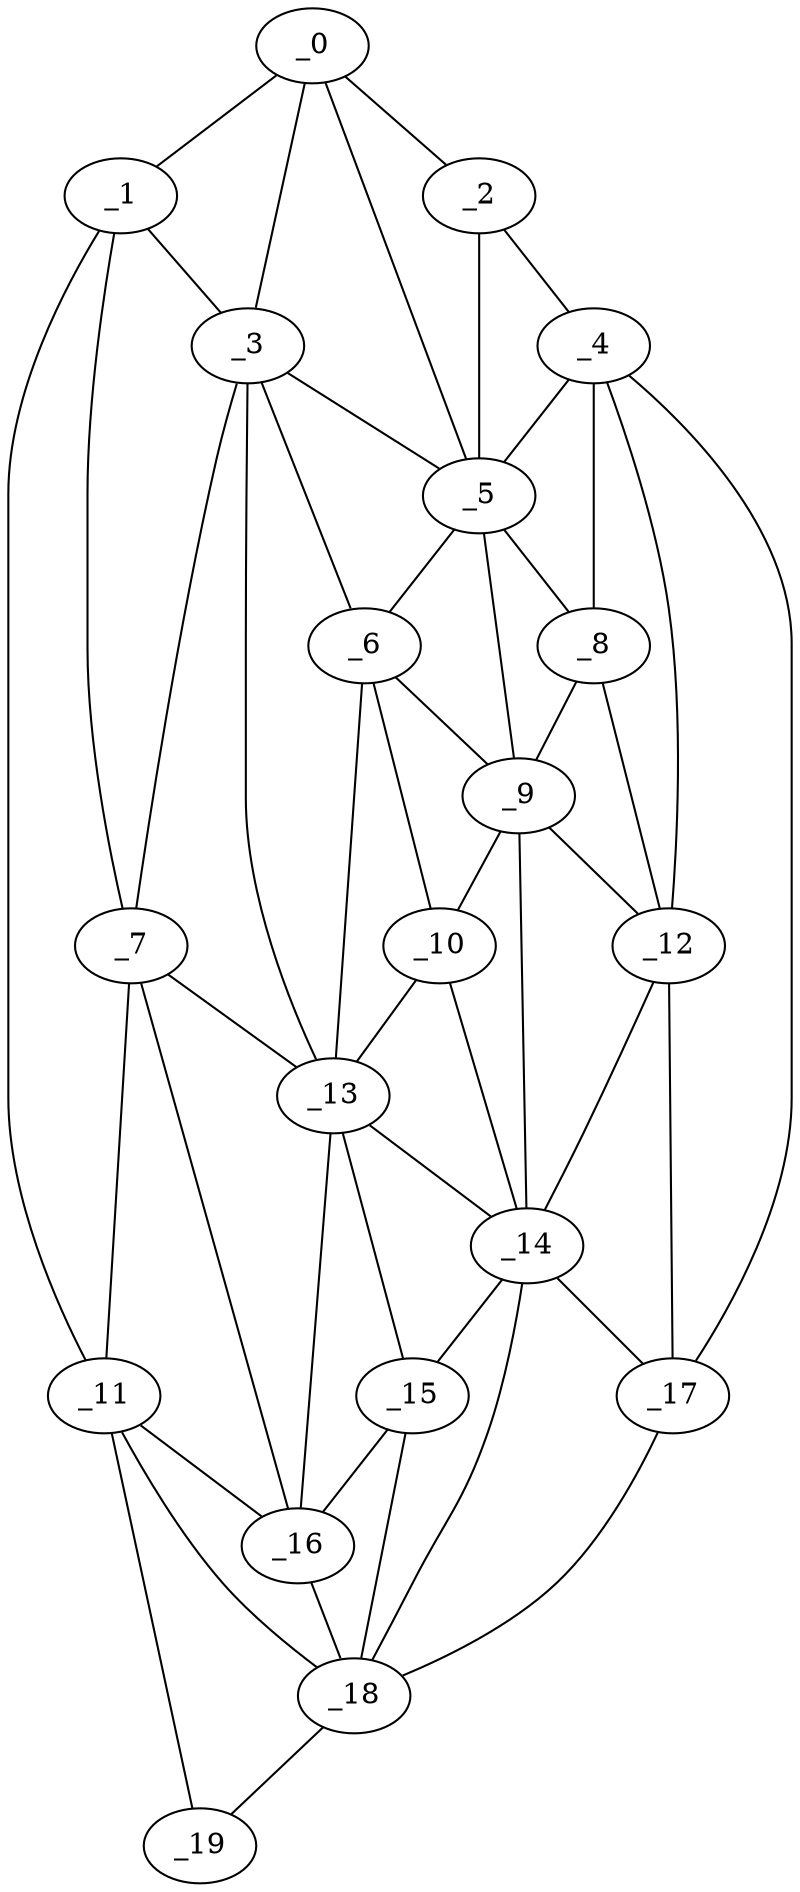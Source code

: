 graph "obj43__285.gxl" {
	_0	 [x=21,
		y=13];
	_1	 [x=35,
		y=95];
	_0 -- _1	 [valence=1];
	_2	 [x=43,
		y=3];
	_0 -- _2	 [valence=1];
	_3	 [x=61,
		y=78];
	_0 -- _3	 [valence=2];
	_5	 [x=69,
		y=58];
	_0 -- _5	 [valence=2];
	_1 -- _3	 [valence=2];
	_7	 [x=83,
		y=107];
	_1 -- _7	 [valence=1];
	_11	 [x=92,
		y=111];
	_1 -- _11	 [valence=1];
	_4	 [x=64,
		y=3];
	_2 -- _4	 [valence=1];
	_2 -- _5	 [valence=1];
	_3 -- _5	 [valence=2];
	_6	 [x=78,
		y=66];
	_3 -- _6	 [valence=2];
	_3 -- _7	 [valence=2];
	_13	 [x=97,
		y=79];
	_3 -- _13	 [valence=2];
	_4 -- _5	 [valence=2];
	_8	 [x=86,
		y=51];
	_4 -- _8	 [valence=1];
	_12	 [x=93,
		y=46];
	_4 -- _12	 [valence=2];
	_17	 [x=109,
		y=14];
	_4 -- _17	 [valence=1];
	_5 -- _6	 [valence=1];
	_5 -- _8	 [valence=1];
	_9	 [x=86,
		y=59];
	_5 -- _9	 [valence=2];
	_6 -- _9	 [valence=2];
	_10	 [x=87,
		y=66];
	_6 -- _10	 [valence=2];
	_6 -- _13	 [valence=2];
	_7 -- _11	 [valence=2];
	_7 -- _13	 [valence=2];
	_16	 [x=103,
		y=89];
	_7 -- _16	 [valence=2];
	_8 -- _9	 [valence=2];
	_8 -- _12	 [valence=2];
	_9 -- _10	 [valence=2];
	_9 -- _12	 [valence=2];
	_14	 [x=102,
		y=64];
	_9 -- _14	 [valence=2];
	_10 -- _13	 [valence=2];
	_10 -- _14	 [valence=2];
	_11 -- _16	 [valence=2];
	_18	 [x=110,
		y=97];
	_11 -- _18	 [valence=2];
	_19	 [x=110,
		y=110];
	_11 -- _19	 [valence=1];
	_12 -- _14	 [valence=2];
	_12 -- _17	 [valence=1];
	_13 -- _14	 [valence=1];
	_15	 [x=103,
		y=77];
	_13 -- _15	 [valence=2];
	_13 -- _16	 [valence=2];
	_14 -- _15	 [valence=2];
	_14 -- _17	 [valence=1];
	_14 -- _18	 [valence=1];
	_15 -- _16	 [valence=2];
	_15 -- _18	 [valence=2];
	_16 -- _18	 [valence=1];
	_17 -- _18	 [valence=1];
	_18 -- _19	 [valence=1];
}
